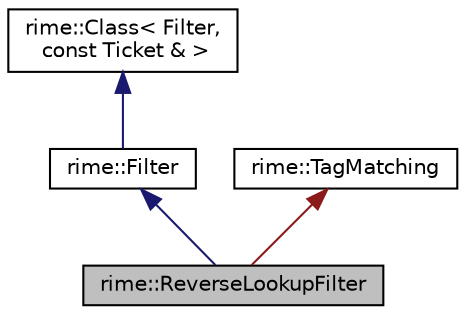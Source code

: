 digraph "rime::ReverseLookupFilter"
{
  edge [fontname="Helvetica",fontsize="10",labelfontname="Helvetica",labelfontsize="10"];
  node [fontname="Helvetica",fontsize="10",shape=record];
  Node1 [label="rime::ReverseLookupFilter",height=0.2,width=0.4,color="black", fillcolor="grey75", style="filled" fontcolor="black"];
  Node2 -> Node1 [dir="back",color="midnightblue",fontsize="10",style="solid",fontname="Helvetica"];
  Node2 [label="rime::Filter",height=0.2,width=0.4,color="black", fillcolor="white", style="filled",URL="$a00073.html"];
  Node3 -> Node2 [dir="back",color="midnightblue",fontsize="10",style="solid",fontname="Helvetica"];
  Node3 [label="rime::Class\< Filter,\l const Ticket & \>",height=0.2,width=0.4,color="black", fillcolor="white", style="filled",URL="$a00017.html"];
  Node4 -> Node1 [dir="back",color="firebrick4",fontsize="10",style="solid",fontname="Helvetica"];
  Node4 [label="rime::TagMatching",height=0.2,width=0.4,color="black", fillcolor="white", style="filled",URL="$a00212.html"];
}
